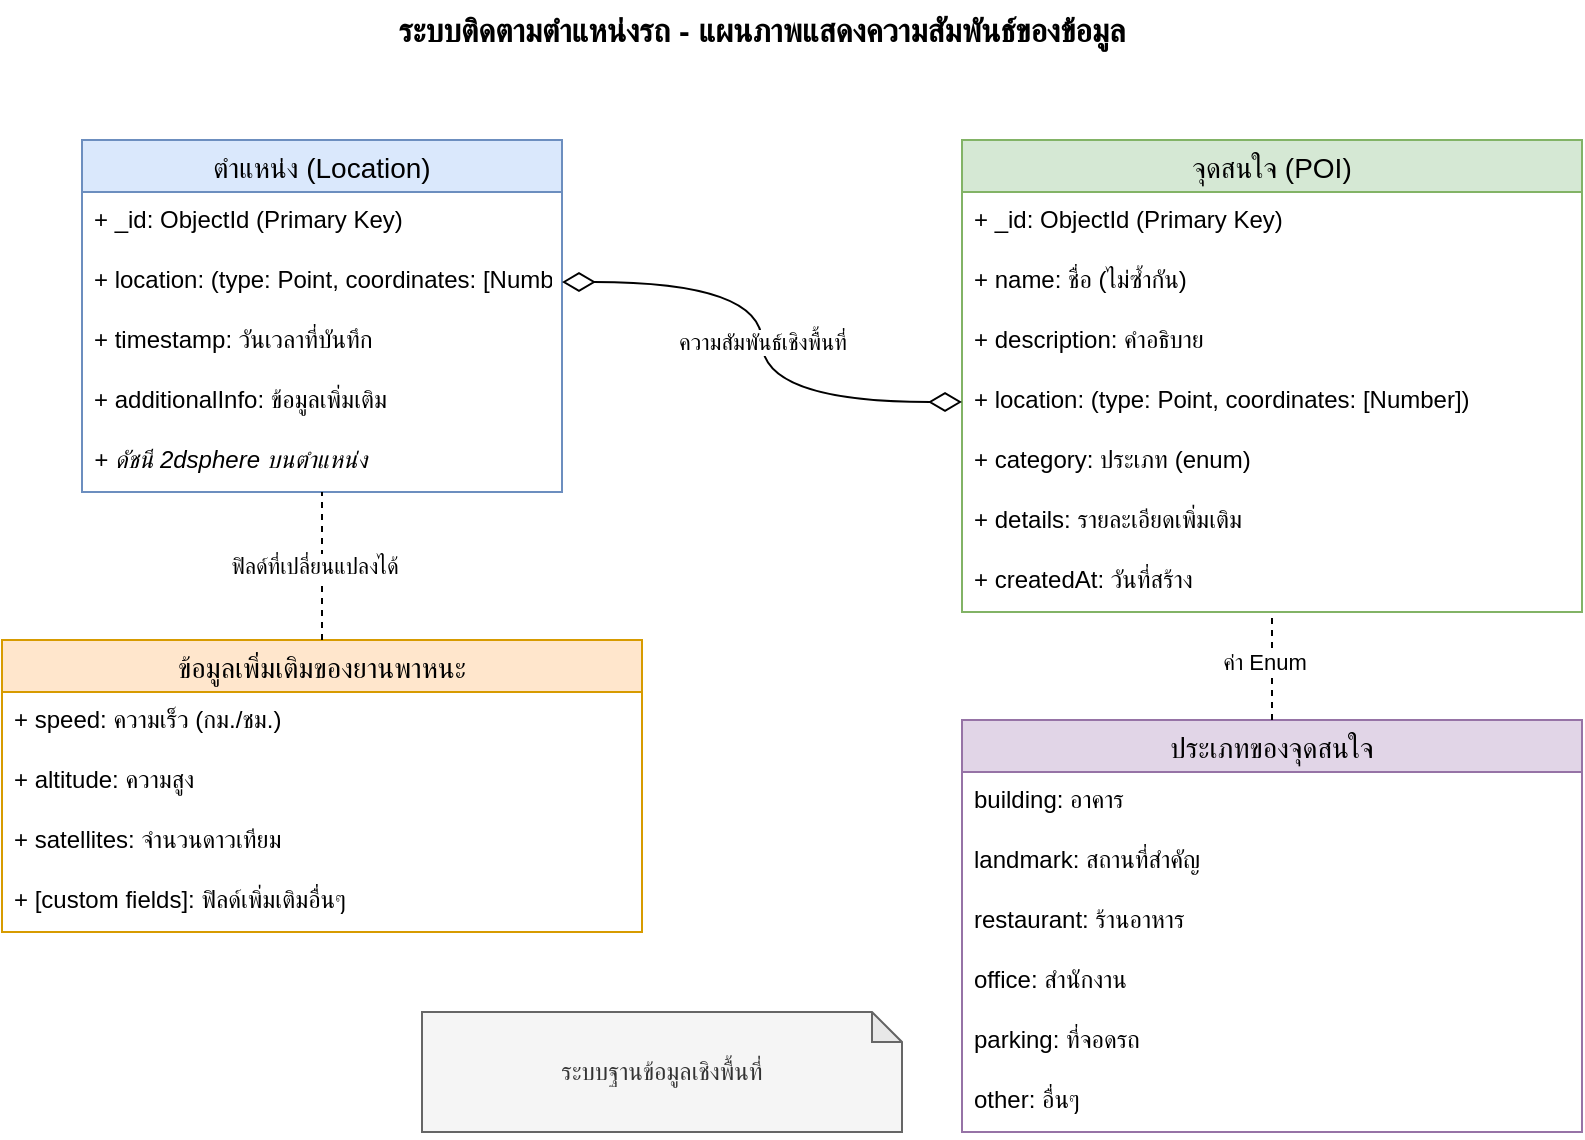 <mxfile version="26.1.3">
  <diagram id="R2lEEEUBdFMjLlhIrx00" name="ระบบติดตามตำแหน่งรถ">
    <mxGraphModel dx="1434" dy="772" grid="1" gridSize="10" guides="1" tooltips="1" connect="1" arrows="1" fold="1" page="1" pageScale="1" pageWidth="1100" pageHeight="850" background="#ffffff" math="0" shadow="0">
      <root>
        <mxCell id="0" />
        <mxCell id="1" parent="0" />
        <mxCell id="2" value="ตำแหน่ง (Location)" style="swimlane;fontStyle=0;childLayout=stackLayout;horizontal=1;startSize=26;horizontalStack=0;resizeParent=1;resizeParentMax=0;resizeLast=0;collapsible=1;marginBottom=0;align=center;fontSize=14;fillColor=#dae8fc;strokeColor=#6c8ebf;" parent="1" vertex="1">
          <mxGeometry x="180" y="150" width="240" height="176" as="geometry" />
        </mxCell>
        <mxCell id="3" value="+ _id: ObjectId (Primary Key)" style="text;strokeColor=none;fillColor=none;spacingLeft=4;spacingRight=4;overflow=hidden;rotatable=0;points=[[0,0.5],[1,0.5]];portConstraint=eastwest;fontSize=12;" parent="2" vertex="1">
          <mxGeometry y="26" width="240" height="30" as="geometry" />
        </mxCell>
        <mxCell id="4" value="+ location: (type: Point, coordinates: [Number])" style="text;strokeColor=none;fillColor=none;spacingLeft=4;spacingRight=4;overflow=hidden;rotatable=0;points=[[0,0.5],[1,0.5]];portConstraint=eastwest;fontSize=12;" parent="2" vertex="1">
          <mxGeometry y="56" width="240" height="30" as="geometry" />
        </mxCell>
        <mxCell id="5" value="+ timestamp: วันเวลาที่บันทึก" style="text;strokeColor=none;fillColor=none;spacingLeft=4;spacingRight=4;overflow=hidden;rotatable=0;points=[[0,0.5],[1,0.5]];portConstraint=eastwest;fontSize=12;" parent="2" vertex="1">
          <mxGeometry y="86" width="240" height="30" as="geometry" />
        </mxCell>
        <mxCell id="6" value="+ additionalInfo: ข้อมูลเพิ่มเติม" style="text;strokeColor=none;fillColor=none;spacingLeft=4;spacingRight=4;overflow=hidden;rotatable=0;points=[[0,0.5],[1,0.5]];portConstraint=eastwest;fontSize=12;" parent="2" vertex="1">
          <mxGeometry y="116" width="240" height="30" as="geometry" />
        </mxCell>
        <mxCell id="7" value="+ ดัชนี 2dsphere บนตำแหน่ง" style="text;strokeColor=none;fillColor=none;spacingLeft=4;spacingRight=4;overflow=hidden;rotatable=0;points=[[0,0.5],[1,0.5]];portConstraint=eastwest;fontSize=12;fontStyle=2" parent="2" vertex="1">
          <mxGeometry y="146" width="240" height="30" as="geometry" />
        </mxCell>
        <mxCell id="8" value="จุดสนใจ (POI)" style="swimlane;fontStyle=0;childLayout=stackLayout;horizontal=1;startSize=26;horizontalStack=0;resizeParent=1;resizeParentMax=0;resizeLast=0;collapsible=1;marginBottom=0;align=center;fontSize=14;fillColor=#d5e8d4;strokeColor=#82b366;" parent="1" vertex="1">
          <mxGeometry x="620" y="150" width="310" height="236" as="geometry" />
        </mxCell>
        <mxCell id="9" value="+ _id: ObjectId (Primary Key)" style="text;strokeColor=none;fillColor=none;spacingLeft=4;spacingRight=4;overflow=hidden;rotatable=0;points=[[0,0.5],[1,0.5]];portConstraint=eastwest;fontSize=12;" parent="8" vertex="1">
          <mxGeometry y="26" width="310" height="30" as="geometry" />
        </mxCell>
        <mxCell id="10" value="+ name: ชื่อ (ไม่ซ้ำกัน)" style="text;strokeColor=none;fillColor=none;spacingLeft=4;spacingRight=4;overflow=hidden;rotatable=0;points=[[0,0.5],[1,0.5]];portConstraint=eastwest;fontSize=12;" parent="8" vertex="1">
          <mxGeometry y="56" width="310" height="30" as="geometry" />
        </mxCell>
        <mxCell id="11" value="+ description: คำอธิบาย" style="text;strokeColor=none;fillColor=none;spacingLeft=4;spacingRight=4;overflow=hidden;rotatable=0;points=[[0,0.5],[1,0.5]];portConstraint=eastwest;fontSize=12;" parent="8" vertex="1">
          <mxGeometry y="86" width="310" height="30" as="geometry" />
        </mxCell>
        <mxCell id="12" value="+ location: (type: Point, coordinates: [Number])" style="text;strokeColor=none;fillColor=none;spacingLeft=4;spacingRight=4;overflow=hidden;rotatable=0;points=[[0,0.5],[1,0.5]];portConstraint=eastwest;fontSize=12;" parent="8" vertex="1">
          <mxGeometry y="116" width="310" height="30" as="geometry" />
        </mxCell>
        <mxCell id="13" value="+ category: ประเภท (enum)" style="text;strokeColor=none;fillColor=none;spacingLeft=4;spacingRight=4;overflow=hidden;rotatable=0;points=[[0,0.5],[1,0.5]];portConstraint=eastwest;fontSize=12;" parent="8" vertex="1">
          <mxGeometry y="146" width="310" height="30" as="geometry" />
        </mxCell>
        <mxCell id="14" value="+ details: รายละเอียดเพิ่มเติม" style="text;strokeColor=none;fillColor=none;spacingLeft=4;spacingRight=4;overflow=hidden;rotatable=0;points=[[0,0.5],[1,0.5]];portConstraint=eastwest;fontSize=12;" parent="8" vertex="1">
          <mxGeometry y="176" width="310" height="30" as="geometry" />
        </mxCell>
        <mxCell id="15" value="+ createdAt: วันที่สร้าง" style="text;strokeColor=none;fillColor=none;spacingLeft=4;spacingRight=4;overflow=hidden;rotatable=0;points=[[0,0.5],[1,0.5]];portConstraint=eastwest;fontSize=12;" parent="8" vertex="1">
          <mxGeometry y="206" width="310" height="30" as="geometry" />
        </mxCell>
        <mxCell id="16" value="ข้อมูลเพิ่มเติมของยานพาหนะ" style="swimlane;fontStyle=0;childLayout=stackLayout;horizontal=1;startSize=26;horizontalStack=0;resizeParent=1;resizeParentMax=0;resizeLast=0;collapsible=1;marginBottom=0;align=center;fontSize=14;fillColor=#ffe6cc;strokeColor=#d79b00;" parent="1" vertex="1">
          <mxGeometry x="140" y="400" width="320" height="146" as="geometry" />
        </mxCell>
        <mxCell id="17" value="+ speed: ความเร็ว (กม./ชม.)" style="text;strokeColor=none;fillColor=none;spacingLeft=4;spacingRight=4;overflow=hidden;rotatable=0;points=[[0,0.5],[1,0.5]];portConstraint=eastwest;fontSize=12;" parent="16" vertex="1">
          <mxGeometry y="26" width="320" height="30" as="geometry" />
        </mxCell>
        <mxCell id="18" value="+ altitude: ความสูง" style="text;strokeColor=none;fillColor=none;spacingLeft=4;spacingRight=4;overflow=hidden;rotatable=0;points=[[0,0.5],[1,0.5]];portConstraint=eastwest;fontSize=12;" parent="16" vertex="1">
          <mxGeometry y="56" width="320" height="30" as="geometry" />
        </mxCell>
        <mxCell id="19" value="+ satellites: จำนวนดาวเทียม" style="text;strokeColor=none;fillColor=none;spacingLeft=4;spacingRight=4;overflow=hidden;rotatable=0;points=[[0,0.5],[1,0.5]];portConstraint=eastwest;fontSize=12;" parent="16" vertex="1">
          <mxGeometry y="86" width="320" height="30" as="geometry" />
        </mxCell>
        <mxCell id="20" value="+ [custom fields]: ฟิลด์เพิ่มเติมอื่นๆ" style="text;strokeColor=none;fillColor=none;spacingLeft=4;spacingRight=4;overflow=hidden;rotatable=0;points=[[0,0.5],[1,0.5]];portConstraint=eastwest;fontSize=12;" parent="16" vertex="1">
          <mxGeometry y="116" width="320" height="30" as="geometry" />
        </mxCell>
        <mxCell id="21" value="ประเภทของจุดสนใจ" style="swimlane;fontStyle=0;childLayout=stackLayout;horizontal=1;startSize=26;horizontalStack=0;resizeParent=1;resizeParentMax=0;resizeLast=0;collapsible=1;marginBottom=0;align=center;fontSize=14;fillColor=#e1d5e7;strokeColor=#9673a6;" parent="1" vertex="1">
          <mxGeometry x="620" y="440" width="310" height="206" as="geometry" />
        </mxCell>
        <mxCell id="22" value="building: อาคาร" style="text;strokeColor=none;fillColor=none;spacingLeft=4;spacingRight=4;overflow=hidden;rotatable=0;points=[[0,0.5],[1,0.5]];portConstraint=eastwest;fontSize=12;" parent="21" vertex="1">
          <mxGeometry y="26" width="310" height="30" as="geometry" />
        </mxCell>
        <mxCell id="23" value="landmark: สถานที่สำคัญ" style="text;strokeColor=none;fillColor=none;spacingLeft=4;spacingRight=4;overflow=hidden;rotatable=0;points=[[0,0.5],[1,0.5]];portConstraint=eastwest;fontSize=12;" parent="21" vertex="1">
          <mxGeometry y="56" width="310" height="30" as="geometry" />
        </mxCell>
        <mxCell id="24" value="restaurant: ร้านอาหาร" style="text;strokeColor=none;fillColor=none;spacingLeft=4;spacingRight=4;overflow=hidden;rotatable=0;points=[[0,0.5],[1,0.5]];portConstraint=eastwest;fontSize=12;" parent="21" vertex="1">
          <mxGeometry y="86" width="310" height="30" as="geometry" />
        </mxCell>
        <mxCell id="25" value="office: สำนักงาน" style="text;strokeColor=none;fillColor=none;spacingLeft=4;spacingRight=4;overflow=hidden;rotatable=0;points=[[0,0.5],[1,0.5]];portConstraint=eastwest;fontSize=12;" parent="21" vertex="1">
          <mxGeometry y="116" width="310" height="30" as="geometry" />
        </mxCell>
        <mxCell id="26" value="parking: ที่จอดรถ" style="text;strokeColor=none;fillColor=none;spacingLeft=4;spacingRight=4;overflow=hidden;rotatable=0;points=[[0,0.5],[1,0.5]];portConstraint=eastwest;fontSize=12;" parent="21" vertex="1">
          <mxGeometry y="146" width="310" height="30" as="geometry" />
        </mxCell>
        <mxCell id="27" value="other: อื่นๆ" style="text;strokeColor=none;fillColor=none;spacingLeft=4;spacingRight=4;overflow=hidden;rotatable=0;points=[[0,0.5],[1,0.5]];portConstraint=eastwest;fontSize=12;" parent="21" vertex="1">
          <mxGeometry y="176" width="310" height="30" as="geometry" />
        </mxCell>
        <mxCell id="28" value="" style="endArrow=none;dashed=1;html=1;rounded=0;entryX=0.5;entryY=1;entryDx=0;entryDy=0;exitX=0.5;exitY=0;exitDx=0;exitDy=0;" parent="1" source="16" target="2" edge="1">
          <mxGeometry width="50" height="50" relative="1" as="geometry">
            <mxPoint x="380" y="400" as="sourcePoint" />
            <mxPoint x="430" y="350" as="targetPoint" />
          </mxGeometry>
        </mxCell>
        <mxCell id="29" value="ฟิลด์ที่เปลี่ยนแปลงได้" style="edgeLabel;html=1;align=center;verticalAlign=middle;resizable=0;points=[];" parent="28" vertex="1" connectable="0">
          <mxGeometry x="-0.2" y="2" relative="1" as="geometry">
            <mxPoint x="-2" y="-8" as="offset" />
          </mxGeometry>
        </mxCell>
        <mxCell id="30" value="" style="endArrow=none;dashed=1;html=1;rounded=0;entryX=0.5;entryY=1;entryDx=0;entryDy=0;exitX=0.5;exitY=0;exitDx=0;exitDy=0;" parent="1" source="21" target="8" edge="1">
          <mxGeometry width="50" height="50" relative="1" as="geometry">
            <mxPoint x="310" y="410" as="sourcePoint" />
            <mxPoint x="310" y="336" as="targetPoint" />
          </mxGeometry>
        </mxCell>
        <mxCell id="31" value="ค่า Enum" style="edgeLabel;html=1;align=center;verticalAlign=middle;resizable=0;points=[];" parent="30" vertex="1" connectable="0">
          <mxGeometry x="-0.2" y="2" relative="1" as="geometry">
            <mxPoint x="-2" y="-8" as="offset" />
          </mxGeometry>
        </mxCell>
        <mxCell id="32" value="ระบบติดตามตำแหน่งรถ - แผนภาพแสดงความสัมพันธ์ของข้อมูล" style="text;html=1;strokeColor=none;fillColor=none;align=center;verticalAlign=middle;whiteSpace=wrap;rounded=0;fontSize=16;fontStyle=1" parent="1" vertex="1">
          <mxGeometry x="290" y="80" width="460" height="30" as="geometry" />
        </mxCell>
        <mxCell id="33" value="ระบบฐานข้อมูลเชิงพื้นที่" style="shape=note;whiteSpace=wrap;html=1;backgroundOutline=1;darkOpacity=0.05;fillColor=#f5f5f5;strokeColor=#666666;fontColor=#333333;size=15;" parent="1" vertex="1">
          <mxGeometry x="350" y="586" width="240" height="60" as="geometry" />
        </mxCell>
        <mxCell id="34" value="ความสัมพันธ์เชิงพื้นที่" style="edgeStyle=orthogonalEdgeStyle;rounded=0;orthogonalLoop=1;jettySize=auto;html=1;startArrow=diamondThin;startFill=0;endArrow=diamondThin;endFill=0;startSize=14;endSize=14;sourcePerimeterSpacing=8;targetPerimeterSpacing=8;curved=1;exitX=1;exitY=0.5;exitDx=0;exitDy=0;entryX=0;entryY=0.5;entryDx=0;entryDy=0;" parent="1" source="4" target="12" edge="1">
          <mxGeometry relative="1" as="geometry" />
        </mxCell>
      </root>
    </mxGraphModel>
  </diagram>
</mxfile>
